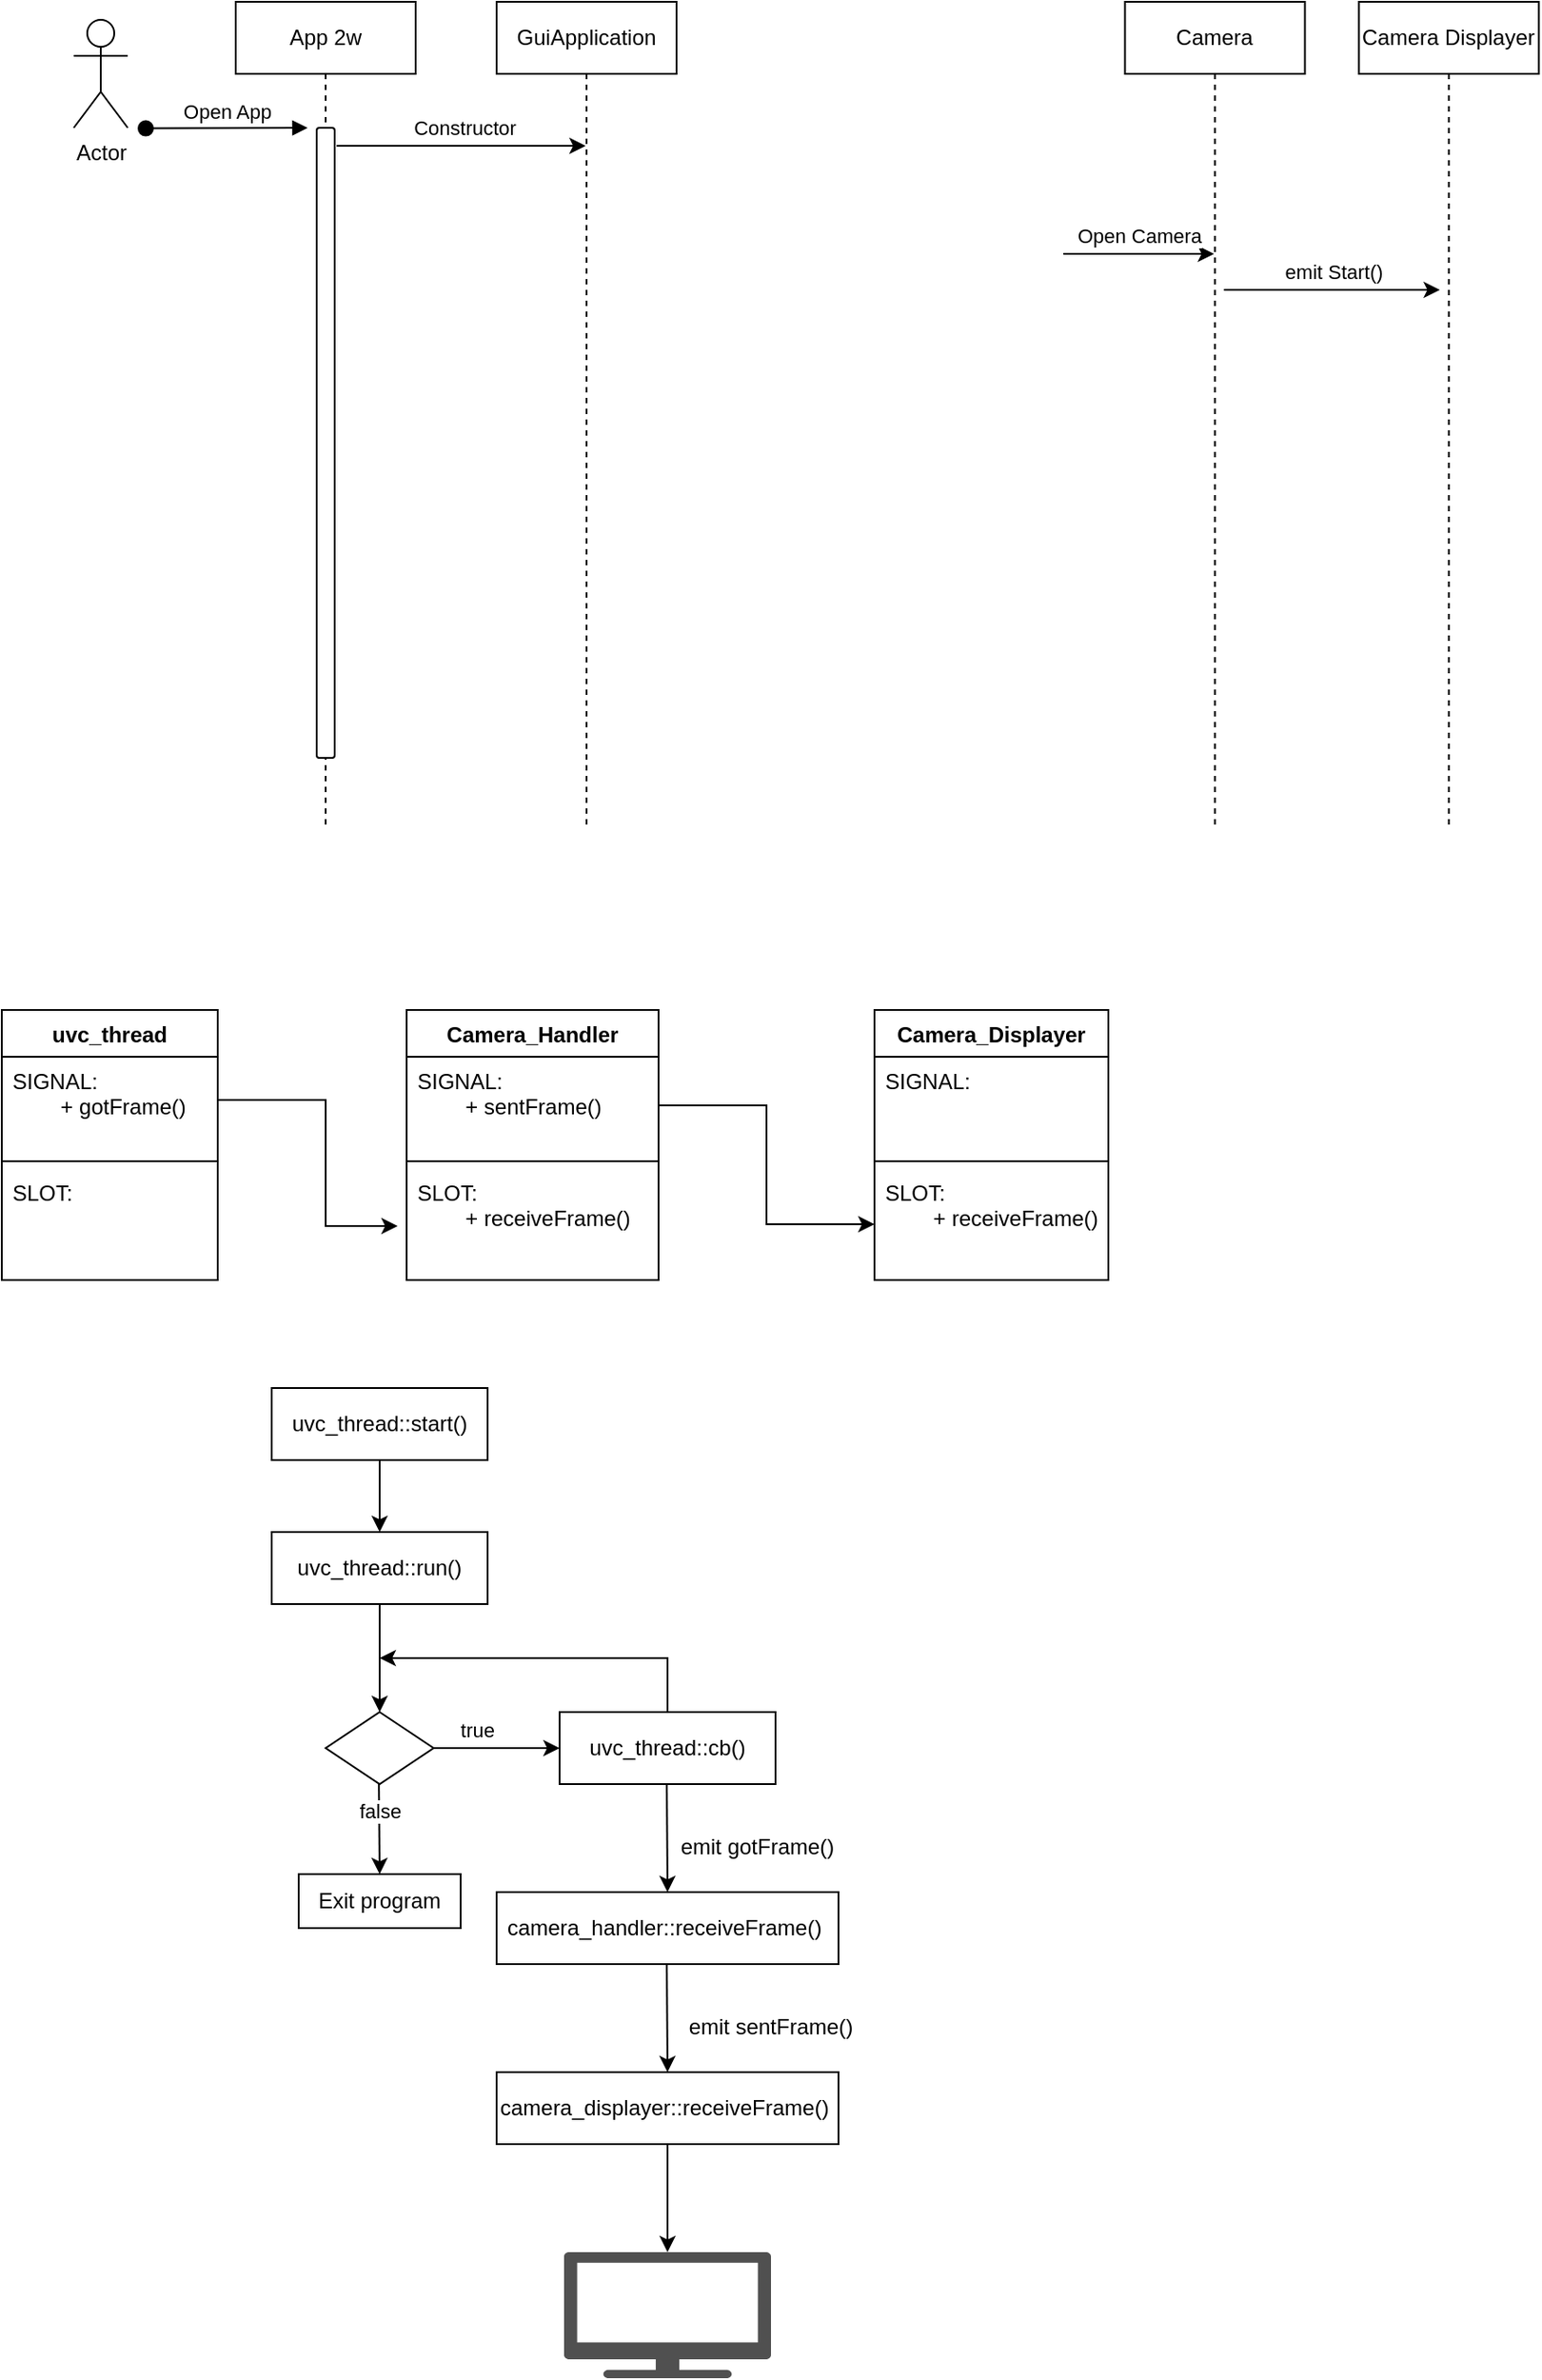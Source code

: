 <mxfile version="21.6.5" type="github">
  <diagram name="Page-1" id="2YBvvXClWsGukQMizWep">
    <mxGraphModel dx="1967" dy="632" grid="1" gridSize="10" guides="1" tooltips="1" connect="1" arrows="1" fold="1" page="1" pageScale="1" pageWidth="850" pageHeight="1100" math="0" shadow="0">
      <root>
        <mxCell id="0" />
        <mxCell id="1" parent="0" />
        <mxCell id="aM9ryv3xv72pqoxQDRHE-1" value="App 2w" style="shape=umlLifeline;perimeter=lifelinePerimeter;whiteSpace=wrap;html=1;container=0;dropTarget=0;collapsible=0;recursiveResize=0;outlineConnect=0;portConstraint=eastwest;newEdgeStyle={&quot;edgeStyle&quot;:&quot;elbowEdgeStyle&quot;,&quot;elbow&quot;:&quot;vertical&quot;,&quot;curved&quot;:0,&quot;rounded&quot;:0};" parent="1" vertex="1">
          <mxGeometry x="120" y="90" width="100" height="460" as="geometry" />
        </mxCell>
        <mxCell id="qNTtWaXiChQgTITrErw1-1" value="Actor" style="shape=umlActor;verticalLabelPosition=bottom;verticalAlign=top;html=1;outlineConnect=0;" vertex="1" parent="1">
          <mxGeometry x="30" y="100" width="30" height="60" as="geometry" />
        </mxCell>
        <mxCell id="aM9ryv3xv72pqoxQDRHE-3" value="Open App" style="html=1;verticalAlign=bottom;startArrow=oval;endArrow=block;startSize=8;edgeStyle=elbowEdgeStyle;elbow=vertical;curved=0;rounded=0;" parent="1" edge="1">
          <mxGeometry relative="1" as="geometry">
            <mxPoint x="70" y="160.28" as="sourcePoint" />
            <mxPoint x="160" y="160" as="targetPoint" />
          </mxGeometry>
        </mxCell>
        <mxCell id="qNTtWaXiChQgTITrErw1-2" value="" style="rounded=1;whiteSpace=wrap;html=1;rotation=90;" vertex="1" parent="1">
          <mxGeometry x="-5" y="330" width="350" height="10" as="geometry" />
        </mxCell>
        <mxCell id="qNTtWaXiChQgTITrErw1-3" value="Camera" style="shape=umlLifeline;perimeter=lifelinePerimeter;whiteSpace=wrap;html=1;container=0;dropTarget=0;collapsible=0;recursiveResize=0;outlineConnect=0;portConstraint=eastwest;newEdgeStyle={&quot;edgeStyle&quot;:&quot;elbowEdgeStyle&quot;,&quot;elbow&quot;:&quot;vertical&quot;,&quot;curved&quot;:0,&quot;rounded&quot;:0};" vertex="1" parent="1">
          <mxGeometry x="614.24" y="90" width="100" height="460" as="geometry" />
        </mxCell>
        <mxCell id="qNTtWaXiChQgTITrErw1-5" value="" style="endArrow=classic;html=1;rounded=0;" edge="1" parent="1" target="qNTtWaXiChQgTITrErw1-3">
          <mxGeometry width="50" height="50" relative="1" as="geometry">
            <mxPoint x="580" y="230" as="sourcePoint" />
            <mxPoint x="230" y="180" as="targetPoint" />
          </mxGeometry>
        </mxCell>
        <mxCell id="qNTtWaXiChQgTITrErw1-6" value="Open Camera" style="edgeLabel;html=1;align=center;verticalAlign=middle;resizable=0;points=[];" vertex="1" connectable="0" parent="qNTtWaXiChQgTITrErw1-5">
          <mxGeometry x="0.049" y="-1" relative="1" as="geometry">
            <mxPoint x="-2" y="-11" as="offset" />
          </mxGeometry>
        </mxCell>
        <mxCell id="qNTtWaXiChQgTITrErw1-7" value="Camera Displayer" style="shape=umlLifeline;perimeter=lifelinePerimeter;whiteSpace=wrap;html=1;container=0;dropTarget=0;collapsible=0;recursiveResize=0;outlineConnect=0;portConstraint=eastwest;newEdgeStyle={&quot;edgeStyle&quot;:&quot;elbowEdgeStyle&quot;,&quot;elbow&quot;:&quot;vertical&quot;,&quot;curved&quot;:0,&quot;rounded&quot;:0};" vertex="1" parent="1">
          <mxGeometry x="744.24" y="90" width="100" height="460" as="geometry" />
        </mxCell>
        <mxCell id="qNTtWaXiChQgTITrErw1-8" value="" style="endArrow=classic;html=1;rounded=0;" edge="1" parent="1">
          <mxGeometry width="50" height="50" relative="1" as="geometry">
            <mxPoint x="669.24" y="250" as="sourcePoint" />
            <mxPoint x="789.24" y="250" as="targetPoint" />
          </mxGeometry>
        </mxCell>
        <mxCell id="qNTtWaXiChQgTITrErw1-9" value="emit Start()" style="edgeLabel;html=1;align=center;verticalAlign=middle;resizable=0;points=[];" vertex="1" connectable="0" parent="qNTtWaXiChQgTITrErw1-8">
          <mxGeometry x="0.049" y="-1" relative="1" as="geometry">
            <mxPoint x="-2" y="-11" as="offset" />
          </mxGeometry>
        </mxCell>
        <mxCell id="qNTtWaXiChQgTITrErw1-22" value="Camera_Handler" style="swimlane;fontStyle=1;align=center;verticalAlign=top;childLayout=stackLayout;horizontal=1;startSize=26;horizontalStack=0;resizeParent=1;resizeParentMax=0;resizeLast=0;collapsible=1;marginBottom=0;whiteSpace=wrap;html=1;" vertex="1" parent="1">
          <mxGeometry x="215" y="650" width="140" height="150" as="geometry" />
        </mxCell>
        <mxCell id="qNTtWaXiChQgTITrErw1-23" value="SIGNAL:&lt;br&gt;&lt;span style=&quot;white-space: pre;&quot;&gt;&#x9;&lt;/span&gt;+ sentFrame()&lt;span style=&quot;white-space: pre;&quot;&gt;&#x9;&lt;/span&gt;" style="text;strokeColor=none;fillColor=none;align=left;verticalAlign=top;spacingLeft=4;spacingRight=4;overflow=hidden;rotatable=0;points=[[0,0.5],[1,0.5]];portConstraint=eastwest;whiteSpace=wrap;html=1;" vertex="1" parent="qNTtWaXiChQgTITrErw1-22">
          <mxGeometry y="26" width="140" height="54" as="geometry" />
        </mxCell>
        <mxCell id="qNTtWaXiChQgTITrErw1-24" value="" style="line;strokeWidth=1;fillColor=none;align=left;verticalAlign=middle;spacingTop=-1;spacingLeft=3;spacingRight=3;rotatable=0;labelPosition=right;points=[];portConstraint=eastwest;strokeColor=inherit;" vertex="1" parent="qNTtWaXiChQgTITrErw1-22">
          <mxGeometry y="80" width="140" height="8" as="geometry" />
        </mxCell>
        <mxCell id="qNTtWaXiChQgTITrErw1-25" value="SLOT:&lt;br&gt;&#x9;&lt;span style=&quot;white-space: pre;&quot;&gt;&#x9;&lt;/span&gt;+ receiveFrame()" style="text;strokeColor=none;fillColor=none;align=left;verticalAlign=top;spacingLeft=4;spacingRight=4;overflow=hidden;rotatable=0;points=[[0,0.5],[1,0.5]];portConstraint=eastwest;whiteSpace=wrap;html=1;" vertex="1" parent="qNTtWaXiChQgTITrErw1-22">
          <mxGeometry y="88" width="140" height="62" as="geometry" />
        </mxCell>
        <mxCell id="qNTtWaXiChQgTITrErw1-26" value="Camera_Displayer" style="swimlane;fontStyle=1;align=center;verticalAlign=top;childLayout=stackLayout;horizontal=1;startSize=26;horizontalStack=0;resizeParent=1;resizeParentMax=0;resizeLast=0;collapsible=1;marginBottom=0;whiteSpace=wrap;html=1;" vertex="1" parent="1">
          <mxGeometry x="475" y="650" width="130" height="150" as="geometry" />
        </mxCell>
        <mxCell id="qNTtWaXiChQgTITrErw1-27" value="SIGNAL:" style="text;strokeColor=none;fillColor=none;align=left;verticalAlign=top;spacingLeft=4;spacingRight=4;overflow=hidden;rotatable=0;points=[[0,0.5],[1,0.5]];portConstraint=eastwest;whiteSpace=wrap;html=1;" vertex="1" parent="qNTtWaXiChQgTITrErw1-26">
          <mxGeometry y="26" width="130" height="54" as="geometry" />
        </mxCell>
        <mxCell id="qNTtWaXiChQgTITrErw1-28" value="" style="line;strokeWidth=1;fillColor=none;align=left;verticalAlign=middle;spacingTop=-1;spacingLeft=3;spacingRight=3;rotatable=0;labelPosition=right;points=[];portConstraint=eastwest;strokeColor=inherit;" vertex="1" parent="qNTtWaXiChQgTITrErw1-26">
          <mxGeometry y="80" width="130" height="8" as="geometry" />
        </mxCell>
        <mxCell id="qNTtWaXiChQgTITrErw1-29" value="SLOT:&lt;br&gt;&lt;span style=&quot;white-space: pre;&quot;&gt;&#x9;&lt;/span&gt;+ receiveFrame()" style="text;strokeColor=none;fillColor=none;align=left;verticalAlign=top;spacingLeft=4;spacingRight=4;overflow=hidden;rotatable=0;points=[[0,0.5],[1,0.5]];portConstraint=eastwest;whiteSpace=wrap;html=1;" vertex="1" parent="qNTtWaXiChQgTITrErw1-26">
          <mxGeometry y="88" width="130" height="62" as="geometry" />
        </mxCell>
        <mxCell id="qNTtWaXiChQgTITrErw1-30" value="uvc_thread" style="swimlane;fontStyle=1;align=center;verticalAlign=top;childLayout=stackLayout;horizontal=1;startSize=26;horizontalStack=0;resizeParent=1;resizeParentMax=0;resizeLast=0;collapsible=1;marginBottom=0;whiteSpace=wrap;html=1;" vertex="1" parent="1">
          <mxGeometry x="-10" y="650" width="120" height="150" as="geometry" />
        </mxCell>
        <mxCell id="qNTtWaXiChQgTITrErw1-31" value="SIGNAL:&lt;br&gt;&lt;span style=&quot;white-space: pre;&quot;&gt;&#x9;&lt;/span&gt;+ gotFrame()" style="text;strokeColor=none;fillColor=none;align=left;verticalAlign=top;spacingLeft=4;spacingRight=4;overflow=hidden;rotatable=0;points=[[0,0.5],[1,0.5]];portConstraint=eastwest;whiteSpace=wrap;html=1;" vertex="1" parent="qNTtWaXiChQgTITrErw1-30">
          <mxGeometry y="26" width="120" height="54" as="geometry" />
        </mxCell>
        <mxCell id="qNTtWaXiChQgTITrErw1-32" value="" style="line;strokeWidth=1;fillColor=none;align=left;verticalAlign=middle;spacingTop=-1;spacingLeft=3;spacingRight=3;rotatable=0;labelPosition=right;points=[];portConstraint=eastwest;strokeColor=inherit;" vertex="1" parent="qNTtWaXiChQgTITrErw1-30">
          <mxGeometry y="80" width="120" height="8" as="geometry" />
        </mxCell>
        <mxCell id="qNTtWaXiChQgTITrErw1-33" value="SLOT:" style="text;strokeColor=none;fillColor=none;align=left;verticalAlign=top;spacingLeft=4;spacingRight=4;overflow=hidden;rotatable=0;points=[[0,0.5],[1,0.5]];portConstraint=eastwest;whiteSpace=wrap;html=1;" vertex="1" parent="qNTtWaXiChQgTITrErw1-30">
          <mxGeometry y="88" width="120" height="62" as="geometry" />
        </mxCell>
        <mxCell id="qNTtWaXiChQgTITrErw1-34" value="" style="endArrow=classic;html=1;rounded=0;exitX=1;exitY=0.5;exitDx=0;exitDy=0;entryX=0;entryY=0.5;entryDx=0;entryDy=0;" edge="1" parent="1" source="qNTtWaXiChQgTITrErw1-23" target="qNTtWaXiChQgTITrErw1-29">
          <mxGeometry width="50" height="50" relative="1" as="geometry">
            <mxPoint x="405" y="890" as="sourcePoint" />
            <mxPoint x="465" y="770" as="targetPoint" />
            <Array as="points">
              <mxPoint x="415" y="703" />
              <mxPoint x="415" y="769" />
            </Array>
          </mxGeometry>
        </mxCell>
        <mxCell id="qNTtWaXiChQgTITrErw1-36" value="" style="endArrow=classic;html=1;rounded=0;exitX=1;exitY=0.5;exitDx=0;exitDy=0;" edge="1" parent="1">
          <mxGeometry width="50" height="50" relative="1" as="geometry">
            <mxPoint x="110" y="700" as="sourcePoint" />
            <mxPoint x="210" y="770" as="targetPoint" />
            <Array as="points">
              <mxPoint x="170" y="700" />
              <mxPoint x="170" y="770" />
            </Array>
          </mxGeometry>
        </mxCell>
        <mxCell id="qNTtWaXiChQgTITrErw1-37" value="uvc_thread::start()" style="rounded=0;whiteSpace=wrap;html=1;" vertex="1" parent="1">
          <mxGeometry x="140" y="860" width="120" height="40" as="geometry" />
        </mxCell>
        <mxCell id="qNTtWaXiChQgTITrErw1-39" value="uvc_thread::run()" style="rounded=0;whiteSpace=wrap;html=1;" vertex="1" parent="1">
          <mxGeometry x="140" y="940" width="120" height="40" as="geometry" />
        </mxCell>
        <mxCell id="qNTtWaXiChQgTITrErw1-42" value="" style="endArrow=classic;html=1;rounded=0;exitX=0.5;exitY=1;exitDx=0;exitDy=0;entryX=0.5;entryY=0;entryDx=0;entryDy=0;" edge="1" parent="1" source="qNTtWaXiChQgTITrErw1-37" target="qNTtWaXiChQgTITrErw1-39">
          <mxGeometry width="50" height="50" relative="1" as="geometry">
            <mxPoint x="-60" y="1010" as="sourcePoint" />
            <mxPoint x="-10" y="960" as="targetPoint" />
          </mxGeometry>
        </mxCell>
        <mxCell id="qNTtWaXiChQgTITrErw1-44" value="uvc_thread::cb()" style="rounded=0;whiteSpace=wrap;html=1;" vertex="1" parent="1">
          <mxGeometry x="300" y="1040" width="120" height="40" as="geometry" />
        </mxCell>
        <mxCell id="qNTtWaXiChQgTITrErw1-45" value="" style="endArrow=classic;html=1;rounded=0;exitX=0.5;exitY=1;exitDx=0;exitDy=0;entryX=0.5;entryY=0;entryDx=0;entryDy=0;" edge="1" parent="1" target="qNTtWaXiChQgTITrErw1-46">
          <mxGeometry width="50" height="50" relative="1" as="geometry">
            <mxPoint x="200" y="980" as="sourcePoint" />
            <mxPoint x="-10" y="1050" as="targetPoint" />
          </mxGeometry>
        </mxCell>
        <mxCell id="qNTtWaXiChQgTITrErw1-46" value="" style="rhombus;whiteSpace=wrap;html=1;" vertex="1" parent="1">
          <mxGeometry x="170" y="1040" width="60" height="40" as="geometry" />
        </mxCell>
        <mxCell id="qNTtWaXiChQgTITrErw1-47" value="" style="endArrow=classic;html=1;rounded=0;exitX=1;exitY=0.5;exitDx=0;exitDy=0;entryX=0;entryY=0.5;entryDx=0;entryDy=0;" edge="1" parent="1" source="qNTtWaXiChQgTITrErw1-46" target="qNTtWaXiChQgTITrErw1-44">
          <mxGeometry width="50" height="50" relative="1" as="geometry">
            <mxPoint x="260" y="1060.0" as="sourcePoint" />
            <mxPoint x="260" y="1090" as="targetPoint" />
          </mxGeometry>
        </mxCell>
        <mxCell id="qNTtWaXiChQgTITrErw1-50" value="true" style="edgeLabel;html=1;align=center;verticalAlign=middle;resizable=0;points=[];" vertex="1" connectable="0" parent="qNTtWaXiChQgTITrErw1-47">
          <mxGeometry x="-0.325" y="-1" relative="1" as="geometry">
            <mxPoint y="-11" as="offset" />
          </mxGeometry>
        </mxCell>
        <mxCell id="qNTtWaXiChQgTITrErw1-48" value="" style="endArrow=classic;html=1;rounded=0;exitX=0.5;exitY=0;exitDx=0;exitDy=0;" edge="1" parent="1" source="qNTtWaXiChQgTITrErw1-44">
          <mxGeometry width="50" height="50" relative="1" as="geometry">
            <mxPoint x="340" y="1010" as="sourcePoint" />
            <mxPoint x="200" y="1010" as="targetPoint" />
            <Array as="points">
              <mxPoint x="360" y="1010" />
            </Array>
          </mxGeometry>
        </mxCell>
        <mxCell id="qNTtWaXiChQgTITrErw1-49" value="" style="endArrow=classic;html=1;rounded=0;exitX=0.5;exitY=1;exitDx=0;exitDy=0;entryX=0.5;entryY=0;entryDx=0;entryDy=0;" edge="1" parent="1" target="qNTtWaXiChQgTITrErw1-54">
          <mxGeometry width="50" height="50" relative="1" as="geometry">
            <mxPoint x="359.58" y="1080" as="sourcePoint" />
            <mxPoint x="360" y="1130" as="targetPoint" />
          </mxGeometry>
        </mxCell>
        <mxCell id="qNTtWaXiChQgTITrErw1-51" value="" style="endArrow=classic;html=1;rounded=0;exitX=0.5;exitY=1;exitDx=0;exitDy=0;" edge="1" parent="1">
          <mxGeometry width="50" height="50" relative="1" as="geometry">
            <mxPoint x="199.58" y="1080" as="sourcePoint" />
            <mxPoint x="200" y="1130" as="targetPoint" />
          </mxGeometry>
        </mxCell>
        <mxCell id="qNTtWaXiChQgTITrErw1-52" value="false" style="edgeLabel;html=1;align=center;verticalAlign=middle;resizable=0;points=[];" vertex="1" connectable="0" parent="qNTtWaXiChQgTITrErw1-51">
          <mxGeometry x="-0.4" relative="1" as="geometry">
            <mxPoint as="offset" />
          </mxGeometry>
        </mxCell>
        <mxCell id="qNTtWaXiChQgTITrErw1-54" value="camera_handler::receiveFrame()&amp;nbsp;" style="rounded=0;whiteSpace=wrap;html=1;" vertex="1" parent="1">
          <mxGeometry x="265" y="1140" width="190" height="40" as="geometry" />
        </mxCell>
        <mxCell id="qNTtWaXiChQgTITrErw1-56" value="emit gotFrame()" style="text;html=1;strokeColor=none;fillColor=none;align=center;verticalAlign=middle;whiteSpace=wrap;rounded=0;" vertex="1" parent="1">
          <mxGeometry x="365" y="1100" width="90" height="30" as="geometry" />
        </mxCell>
        <mxCell id="qNTtWaXiChQgTITrErw1-58" value="Exit program" style="rounded=0;whiteSpace=wrap;html=1;" vertex="1" parent="1">
          <mxGeometry x="155" y="1130" width="90" height="30" as="geometry" />
        </mxCell>
        <mxCell id="qNTtWaXiChQgTITrErw1-59" value="" style="endArrow=classic;html=1;rounded=0;exitX=0.5;exitY=1;exitDx=0;exitDy=0;entryX=0.5;entryY=0;entryDx=0;entryDy=0;" edge="1" parent="1">
          <mxGeometry width="50" height="50" relative="1" as="geometry">
            <mxPoint x="359.58" y="1180" as="sourcePoint" />
            <mxPoint x="360" y="1240" as="targetPoint" />
          </mxGeometry>
        </mxCell>
        <mxCell id="qNTtWaXiChQgTITrErw1-60" value="emit sentFrame()" style="text;html=1;strokeColor=none;fillColor=none;align=center;verticalAlign=middle;whiteSpace=wrap;rounded=0;" vertex="1" parent="1">
          <mxGeometry x="365" y="1200" width="105" height="30" as="geometry" />
        </mxCell>
        <mxCell id="qNTtWaXiChQgTITrErw1-62" style="edgeStyle=orthogonalEdgeStyle;rounded=0;orthogonalLoop=1;jettySize=auto;html=1;" edge="1" parent="1" source="qNTtWaXiChQgTITrErw1-61">
          <mxGeometry relative="1" as="geometry">
            <mxPoint x="360" y="1340.0" as="targetPoint" />
          </mxGeometry>
        </mxCell>
        <mxCell id="qNTtWaXiChQgTITrErw1-61" value="camera_displayer::receiveFrame()&amp;nbsp;" style="rounded=0;whiteSpace=wrap;html=1;" vertex="1" parent="1">
          <mxGeometry x="265" y="1240" width="190" height="40" as="geometry" />
        </mxCell>
        <mxCell id="qNTtWaXiChQgTITrErw1-63" value="" style="sketch=0;pointerEvents=1;shadow=0;dashed=0;html=1;strokeColor=none;fillColor=#505050;labelPosition=center;verticalLabelPosition=bottom;verticalAlign=top;outlineConnect=0;align=center;shape=mxgraph.office.devices.tv;" vertex="1" parent="1">
          <mxGeometry x="302.5" y="1340" width="115" height="70" as="geometry" />
        </mxCell>
        <mxCell id="qNTtWaXiChQgTITrErw1-64" value="GuiApplication" style="shape=umlLifeline;perimeter=lifelinePerimeter;whiteSpace=wrap;html=1;container=0;dropTarget=0;collapsible=0;recursiveResize=0;outlineConnect=0;portConstraint=eastwest;newEdgeStyle={&quot;edgeStyle&quot;:&quot;elbowEdgeStyle&quot;,&quot;elbow&quot;:&quot;vertical&quot;,&quot;curved&quot;:0,&quot;rounded&quot;:0};" vertex="1" parent="1">
          <mxGeometry x="265" y="90" width="100" height="460" as="geometry" />
        </mxCell>
        <mxCell id="qNTtWaXiChQgTITrErw1-65" value="" style="endArrow=classic;html=1;rounded=0;" edge="1" parent="1" target="qNTtWaXiChQgTITrErw1-64">
          <mxGeometry width="50" height="50" relative="1" as="geometry">
            <mxPoint x="176" y="170" as="sourcePoint" />
            <mxPoint x="260" y="170" as="targetPoint" />
          </mxGeometry>
        </mxCell>
        <mxCell id="qNTtWaXiChQgTITrErw1-66" value="Constructor" style="edgeLabel;html=1;align=center;verticalAlign=middle;resizable=0;points=[];" vertex="1" connectable="0" parent="qNTtWaXiChQgTITrErw1-65">
          <mxGeometry x="0.049" y="-1" relative="1" as="geometry">
            <mxPoint x="-2" y="-11" as="offset" />
          </mxGeometry>
        </mxCell>
      </root>
    </mxGraphModel>
  </diagram>
</mxfile>
